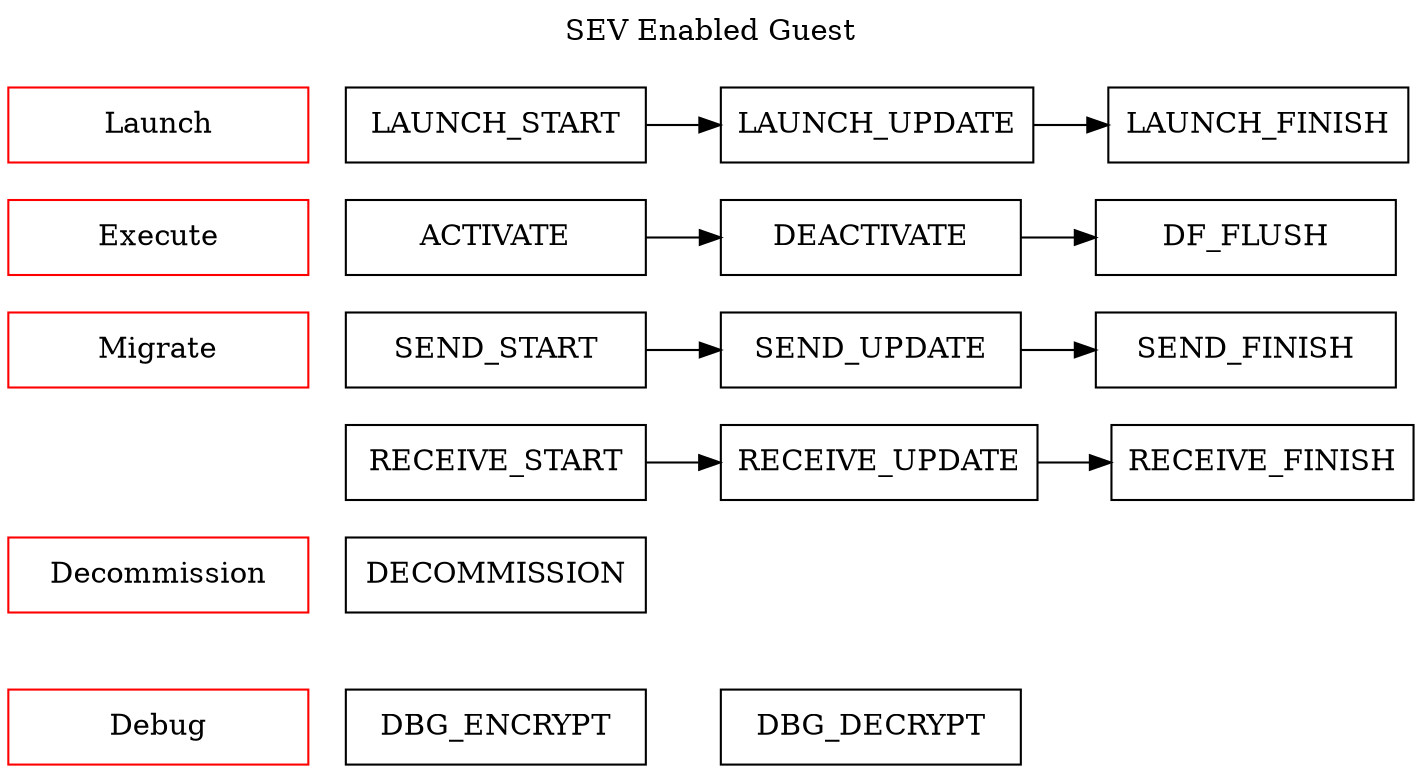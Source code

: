 digraph sev{
	node[shape = box; width = 2];
	label = "SEV Enabled Guest\n "; labelloc = t;
	ranksep = 0.25;
	nodesep = 0.25;

	{
		rank = same;
		launch[label = "Launch"; color = red];
		launch_start[label = "LAUNCH_START"];
		launch_update[label = "LAUNCH_UPDATE"];
		launch_finish[label = "LAUNCH_FINISH"];
		launch_start -> launch_update -> launch_finish[minlen = 2];
	}
	
	launch -> execute[style = invis];
	
	{
		rank = same;
		execute[label = "Execute"; color = red];
		activate[label = "ACTIVATE"];
		deactivate[label = "DEACTIVATE"];
		df_flash[label = "DF_FLUSH"];
		activate -> deactivate -> df_flash[minlen = 2];
	}
	
	execute -> migrate[style = invis];
	
	{
		rank = same;
		migrate[label = "Migrate"; color = red];
		send_start[label = "SEND_START"];
		send_update[label = "SEND_UPDATE"];
		send_finish[label = "SEND_FINISH"];
		send_start -> send_update -> send_finish[minlen = 2];
	}
	
	send_start -> receive_start[style = invis];
	
	{
		rank = same;
		receive_start[label = "RECEIVE_START"];
		receive_update[label = "RECEIVE_UPDATE"];
		receive_finish[label = "RECEIVE_FINISH"];
		receive_start -> receive_update -> receive_finish[minlen = 2];
	}
	
	migrate -> stop[style = invis; minlen = 2;];
	
	{
		rank = same;
		stop[label = "Decommission"; color = red];
		decommission[label = "DECOMMISSION"];
	}
	
	stop -> debug[style = invis; minlen = 2;];
	
	{
		rank = same;
		debug[label = "Debug"; color = red];
		dbg_encrypt[label = "DBG_ENCRYPT"];
		dbg_decrypt[label = "DBG_DECRYPT"];
		dbg_encrypt -> dbg_decrypt[style = invis; minlen = 2;];
	}

}